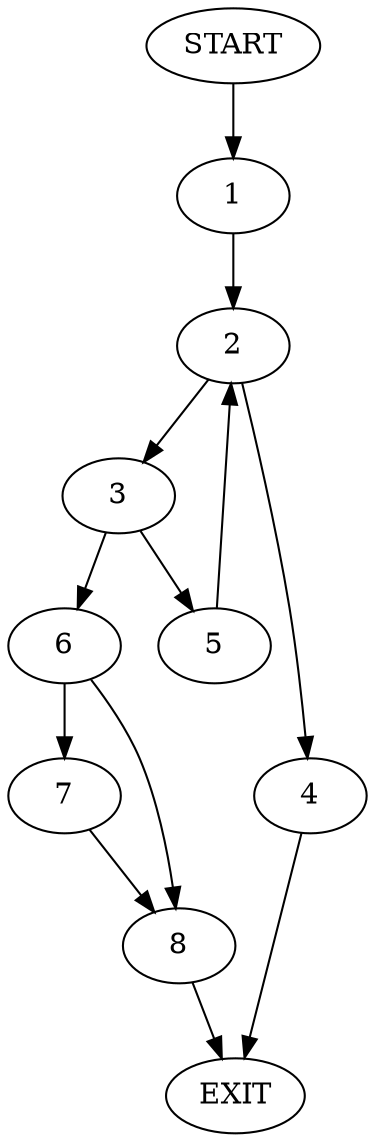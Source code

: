 digraph {
0 [label="START"]
9 [label="EXIT"]
0 -> 1
1 -> 2
2 -> 3
2 -> 4
3 -> 5
3 -> 6
4 -> 9
6 -> 7
6 -> 8
5 -> 2
8 -> 9
7 -> 8
}
